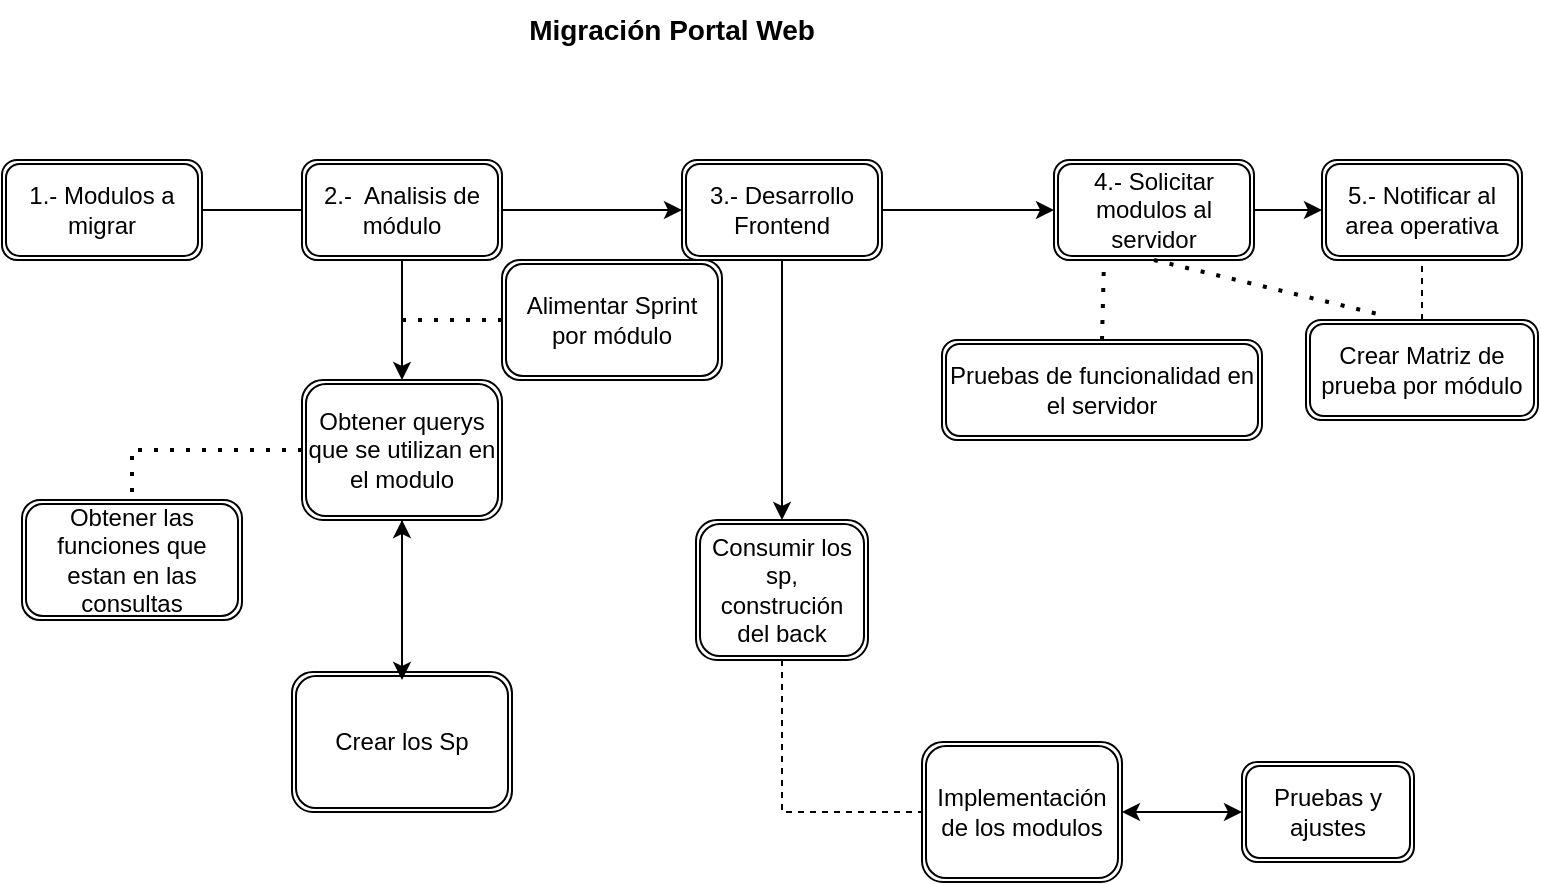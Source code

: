 <mxfile version="24.0.4" type="device">
  <diagram name="Página-1" id="y2MyDRsZHRYeEAr3EYyj">
    <mxGraphModel dx="834" dy="1677" grid="1" gridSize="10" guides="1" tooltips="1" connect="1" arrows="1" fold="1" page="1" pageScale="1" pageWidth="827" pageHeight="1169" math="0" shadow="0">
      <root>
        <mxCell id="0" />
        <mxCell id="1" parent="0" />
        <mxCell id="-XCpeLoYGi3eG-vCvjcC-1" value="1.- Modulos a migrar" style="shape=ext;double=1;rounded=1;whiteSpace=wrap;html=1;" parent="1" vertex="1">
          <mxGeometry x="40" y="-910" width="100" height="50" as="geometry" />
        </mxCell>
        <mxCell id="-XCpeLoYGi3eG-vCvjcC-2" value="" style="endArrow=classic;html=1;rounded=0;exitX=1;exitY=0.5;exitDx=0;exitDy=0;" parent="1" source="-XCpeLoYGi3eG-vCvjcC-1" edge="1">
          <mxGeometry width="50" height="50" relative="1" as="geometry">
            <mxPoint x="360" y="-710" as="sourcePoint" />
            <mxPoint x="210" y="-885" as="targetPoint" />
          </mxGeometry>
        </mxCell>
        <mxCell id="-XCpeLoYGi3eG-vCvjcC-3" value="2.-&amp;nbsp; Analisis de módulo" style="shape=ext;double=1;rounded=1;whiteSpace=wrap;html=1;" parent="1" vertex="1">
          <mxGeometry x="190" y="-910" width="100" height="50" as="geometry" />
        </mxCell>
        <mxCell id="-XCpeLoYGi3eG-vCvjcC-8" value="" style="endArrow=classic;html=1;rounded=0;exitX=0.5;exitY=1;exitDx=0;exitDy=0;entryX=0.5;entryY=0;entryDx=0;entryDy=0;" parent="1" source="-XCpeLoYGi3eG-vCvjcC-3" target="-XCpeLoYGi3eG-vCvjcC-9" edge="1">
          <mxGeometry width="50" height="50" relative="1" as="geometry">
            <mxPoint x="320" y="-885" as="sourcePoint" />
            <mxPoint x="260" y="-810" as="targetPoint" />
          </mxGeometry>
        </mxCell>
        <mxCell id="-XCpeLoYGi3eG-vCvjcC-9" value="Obtener querys que se utilizan en el modulo" style="shape=ext;double=1;rounded=1;whiteSpace=wrap;html=1;" parent="1" vertex="1">
          <mxGeometry x="190" y="-800" width="100" height="70" as="geometry" />
        </mxCell>
        <mxCell id="-XCpeLoYGi3eG-vCvjcC-10" value="Obtener las funciones que estan en las consultas" style="shape=ext;double=1;rounded=1;whiteSpace=wrap;html=1;" parent="1" vertex="1">
          <mxGeometry x="50" y="-740" width="110" height="60" as="geometry" />
        </mxCell>
        <mxCell id="Bvt2-2GDxwBjdXyRdOmz-2" value="" style="edgeStyle=orthogonalEdgeStyle;rounded=0;orthogonalLoop=1;jettySize=auto;html=1;" edge="1" parent="1" source="-XCpeLoYGi3eG-vCvjcC-14" target="-XCpeLoYGi3eG-vCvjcC-9">
          <mxGeometry relative="1" as="geometry" />
        </mxCell>
        <mxCell id="-XCpeLoYGi3eG-vCvjcC-14" value="Crear los Sp" style="shape=ext;double=1;rounded=1;whiteSpace=wrap;html=1;" parent="1" vertex="1">
          <mxGeometry x="185" y="-654" width="110" height="70" as="geometry" />
        </mxCell>
        <mxCell id="-XCpeLoYGi3eG-vCvjcC-17" value="" style="endArrow=none;dashed=1;html=1;dashPattern=1 3;strokeWidth=2;rounded=0;exitX=0;exitY=0.5;exitDx=0;exitDy=0;entryX=0.5;entryY=0;entryDx=0;entryDy=0;" parent="1" source="-XCpeLoYGi3eG-vCvjcC-9" target="-XCpeLoYGi3eG-vCvjcC-10" edge="1">
          <mxGeometry width="50" height="50" relative="1" as="geometry">
            <mxPoint x="360" y="-710" as="sourcePoint" />
            <mxPoint x="410" y="-760" as="targetPoint" />
            <Array as="points">
              <mxPoint x="105" y="-765" />
            </Array>
          </mxGeometry>
        </mxCell>
        <mxCell id="-XCpeLoYGi3eG-vCvjcC-18" value="3.- Desarrollo Frontend" style="shape=ext;double=1;rounded=1;whiteSpace=wrap;html=1;" parent="1" vertex="1">
          <mxGeometry x="380" y="-910" width="100" height="50" as="geometry" />
        </mxCell>
        <mxCell id="-XCpeLoYGi3eG-vCvjcC-21" value="" style="endArrow=classic;html=1;rounded=0;exitX=1;exitY=0.5;exitDx=0;exitDy=0;entryX=0;entryY=0.5;entryDx=0;entryDy=0;" parent="1" source="-XCpeLoYGi3eG-vCvjcC-3" target="-XCpeLoYGi3eG-vCvjcC-18" edge="1">
          <mxGeometry width="50" height="50" relative="1" as="geometry">
            <mxPoint x="320" y="-885.5" as="sourcePoint" />
            <mxPoint x="390" y="-885" as="targetPoint" />
          </mxGeometry>
        </mxCell>
        <mxCell id="-XCpeLoYGi3eG-vCvjcC-22" value="Consumir los sp, construción del back" style="shape=ext;double=1;rounded=1;whiteSpace=wrap;html=1;" parent="1" vertex="1">
          <mxGeometry x="387" y="-730" width="86" height="70" as="geometry" />
        </mxCell>
        <mxCell id="-XCpeLoYGi3eG-vCvjcC-23" value="Implementación de los modulos" style="shape=ext;double=1;rounded=1;whiteSpace=wrap;html=1;" parent="1" vertex="1">
          <mxGeometry x="500" y="-619" width="100" height="70" as="geometry" />
        </mxCell>
        <mxCell id="-XCpeLoYGi3eG-vCvjcC-24" value="Pruebas y ajustes" style="shape=ext;double=1;rounded=1;whiteSpace=wrap;html=1;" parent="1" vertex="1">
          <mxGeometry x="660" y="-609" width="86" height="50" as="geometry" />
        </mxCell>
        <mxCell id="-XCpeLoYGi3eG-vCvjcC-25" value="" style="endArrow=classic;html=1;rounded=0;exitX=0.5;exitY=1;exitDx=0;exitDy=0;entryX=0.5;entryY=0;entryDx=0;entryDy=0;" parent="1" source="-XCpeLoYGi3eG-vCvjcC-18" target="-XCpeLoYGi3eG-vCvjcC-22" edge="1">
          <mxGeometry width="50" height="50" relative="1" as="geometry">
            <mxPoint x="540" y="-710" as="sourcePoint" />
            <mxPoint x="590" y="-760" as="targetPoint" />
          </mxGeometry>
        </mxCell>
        <mxCell id="-XCpeLoYGi3eG-vCvjcC-28" value="" style="endArrow=none;dashed=1;html=1;rounded=0;entryX=0;entryY=0.5;entryDx=0;entryDy=0;exitX=0.5;exitY=1;exitDx=0;exitDy=0;" parent="1" source="-XCpeLoYGi3eG-vCvjcC-22" target="-XCpeLoYGi3eG-vCvjcC-23" edge="1">
          <mxGeometry width="50" height="50" relative="1" as="geometry">
            <mxPoint x="446" y="-690" as="sourcePoint" />
            <mxPoint x="496" y="-740" as="targetPoint" />
            <Array as="points">
              <mxPoint x="430" y="-584" />
            </Array>
          </mxGeometry>
        </mxCell>
        <mxCell id="-XCpeLoYGi3eG-vCvjcC-29" value="" style="endArrow=classic;startArrow=classic;html=1;rounded=0;exitX=1;exitY=0.5;exitDx=0;exitDy=0;entryX=0;entryY=0.5;entryDx=0;entryDy=0;" parent="1" source="-XCpeLoYGi3eG-vCvjcC-23" target="-XCpeLoYGi3eG-vCvjcC-24" edge="1">
          <mxGeometry width="50" height="50" relative="1" as="geometry">
            <mxPoint x="540" y="-710" as="sourcePoint" />
            <mxPoint x="590" y="-760" as="targetPoint" />
          </mxGeometry>
        </mxCell>
        <mxCell id="-XCpeLoYGi3eG-vCvjcC-30" value="4.- Solicitar modulos al servidor" style="shape=ext;double=1;rounded=1;whiteSpace=wrap;html=1;" parent="1" vertex="1">
          <mxGeometry x="566" y="-910" width="100" height="50" as="geometry" />
        </mxCell>
        <mxCell id="-XCpeLoYGi3eG-vCvjcC-31" value="" style="endArrow=classic;html=1;rounded=0;exitX=1;exitY=0.5;exitDx=0;exitDy=0;entryX=0;entryY=0.5;entryDx=0;entryDy=0;" parent="1" source="-XCpeLoYGi3eG-vCvjcC-18" target="-XCpeLoYGi3eG-vCvjcC-30" edge="1">
          <mxGeometry width="50" height="50" relative="1" as="geometry">
            <mxPoint x="670" y="-710" as="sourcePoint" />
            <mxPoint x="720" y="-760" as="targetPoint" />
          </mxGeometry>
        </mxCell>
        <mxCell id="-XCpeLoYGi3eG-vCvjcC-32" value="Pruebas de funcionalidad en el servidor" style="shape=ext;double=1;rounded=1;whiteSpace=wrap;html=1;" parent="1" vertex="1">
          <mxGeometry x="510" y="-820" width="160" height="50" as="geometry" />
        </mxCell>
        <mxCell id="-XCpeLoYGi3eG-vCvjcC-33" value="5.- Notificar al area operativa" style="shape=ext;double=1;rounded=1;whiteSpace=wrap;html=1;" parent="1" vertex="1">
          <mxGeometry x="700" y="-910" width="100" height="50" as="geometry" />
        </mxCell>
        <mxCell id="-XCpeLoYGi3eG-vCvjcC-34" value="" style="endArrow=none;dashed=1;html=1;dashPattern=1 3;strokeWidth=2;rounded=0;entryX=0.25;entryY=1;entryDx=0;entryDy=0;exitX=0.5;exitY=0;exitDx=0;exitDy=0;" parent="1" source="-XCpeLoYGi3eG-vCvjcC-32" target="-XCpeLoYGi3eG-vCvjcC-30" edge="1">
          <mxGeometry width="50" height="50" relative="1" as="geometry">
            <mxPoint x="670" y="-710" as="sourcePoint" />
            <mxPoint x="720" y="-760" as="targetPoint" />
          </mxGeometry>
        </mxCell>
        <mxCell id="-XCpeLoYGi3eG-vCvjcC-35" value="" style="endArrow=classic;html=1;rounded=0;exitX=1;exitY=0.5;exitDx=0;exitDy=0;entryX=0;entryY=0.5;entryDx=0;entryDy=0;" parent="1" source="-XCpeLoYGi3eG-vCvjcC-30" target="-XCpeLoYGi3eG-vCvjcC-33" edge="1">
          <mxGeometry width="50" height="50" relative="1" as="geometry">
            <mxPoint x="670" y="-710" as="sourcePoint" />
            <mxPoint x="720" y="-760" as="targetPoint" />
          </mxGeometry>
        </mxCell>
        <mxCell id="-XCpeLoYGi3eG-vCvjcC-36" value="Crear Matriz de prueba por módulo" style="shape=ext;double=1;rounded=1;whiteSpace=wrap;html=1;" parent="1" vertex="1">
          <mxGeometry x="692" y="-830" width="116" height="50" as="geometry" />
        </mxCell>
        <mxCell id="-XCpeLoYGi3eG-vCvjcC-37" value="" style="endArrow=none;dashed=1;html=1;rounded=0;entryX=0.5;entryY=1;entryDx=0;entryDy=0;exitX=0.5;exitY=0;exitDx=0;exitDy=0;" parent="1" source="-XCpeLoYGi3eG-vCvjcC-36" target="-XCpeLoYGi3eG-vCvjcC-33" edge="1">
          <mxGeometry width="50" height="50" relative="1" as="geometry">
            <mxPoint x="430" y="-670" as="sourcePoint" />
            <mxPoint x="480" y="-720" as="targetPoint" />
          </mxGeometry>
        </mxCell>
        <mxCell id="-XCpeLoYGi3eG-vCvjcC-39" value="&lt;b&gt;&lt;font style=&quot;font-size: 14px;&quot;&gt;Migración Portal Web&lt;/font&gt;&lt;/b&gt;" style="text;html=1;align=center;verticalAlign=middle;whiteSpace=wrap;rounded=0;" parent="1" vertex="1">
          <mxGeometry x="190" y="-990" width="370" height="30" as="geometry" />
        </mxCell>
        <mxCell id="Bvt2-2GDxwBjdXyRdOmz-1" value="" style="endArrow=classic;html=1;rounded=0;exitX=0.5;exitY=1;exitDx=0;exitDy=0;entryX=0.5;entryY=0.057;entryDx=0;entryDy=0;entryPerimeter=0;" edge="1" parent="1" source="-XCpeLoYGi3eG-vCvjcC-9" target="-XCpeLoYGi3eG-vCvjcC-14">
          <mxGeometry width="50" height="50" relative="1" as="geometry">
            <mxPoint x="239.5" y="-720" as="sourcePoint" />
            <mxPoint x="240" y="-660" as="targetPoint" />
          </mxGeometry>
        </mxCell>
        <mxCell id="Bvt2-2GDxwBjdXyRdOmz-3" value="Alimentar Sprint por módulo" style="shape=ext;double=1;rounded=1;whiteSpace=wrap;html=1;" vertex="1" parent="1">
          <mxGeometry x="290" y="-860" width="110" height="60" as="geometry" />
        </mxCell>
        <mxCell id="Bvt2-2GDxwBjdXyRdOmz-4" value="" style="endArrow=none;dashed=1;html=1;dashPattern=1 3;strokeWidth=2;rounded=0;entryX=0;entryY=0.5;entryDx=0;entryDy=0;" edge="1" parent="1" target="Bvt2-2GDxwBjdXyRdOmz-3">
          <mxGeometry width="50" height="50" relative="1" as="geometry">
            <mxPoint x="240" y="-830" as="sourcePoint" />
            <mxPoint x="280" y="-830" as="targetPoint" />
          </mxGeometry>
        </mxCell>
        <mxCell id="Bvt2-2GDxwBjdXyRdOmz-5" value="" style="endArrow=none;dashed=1;html=1;dashPattern=1 3;strokeWidth=2;rounded=0;entryX=0.31;entryY=-0.06;entryDx=0;entryDy=0;entryPerimeter=0;exitX=0.5;exitY=1;exitDx=0;exitDy=0;" edge="1" parent="1" source="-XCpeLoYGi3eG-vCvjcC-30" target="-XCpeLoYGi3eG-vCvjcC-36">
          <mxGeometry width="50" height="50" relative="1" as="geometry">
            <mxPoint x="620" y="-833" as="sourcePoint" />
            <mxPoint x="440" y="-730" as="targetPoint" />
            <Array as="points" />
          </mxGeometry>
        </mxCell>
      </root>
    </mxGraphModel>
  </diagram>
</mxfile>

